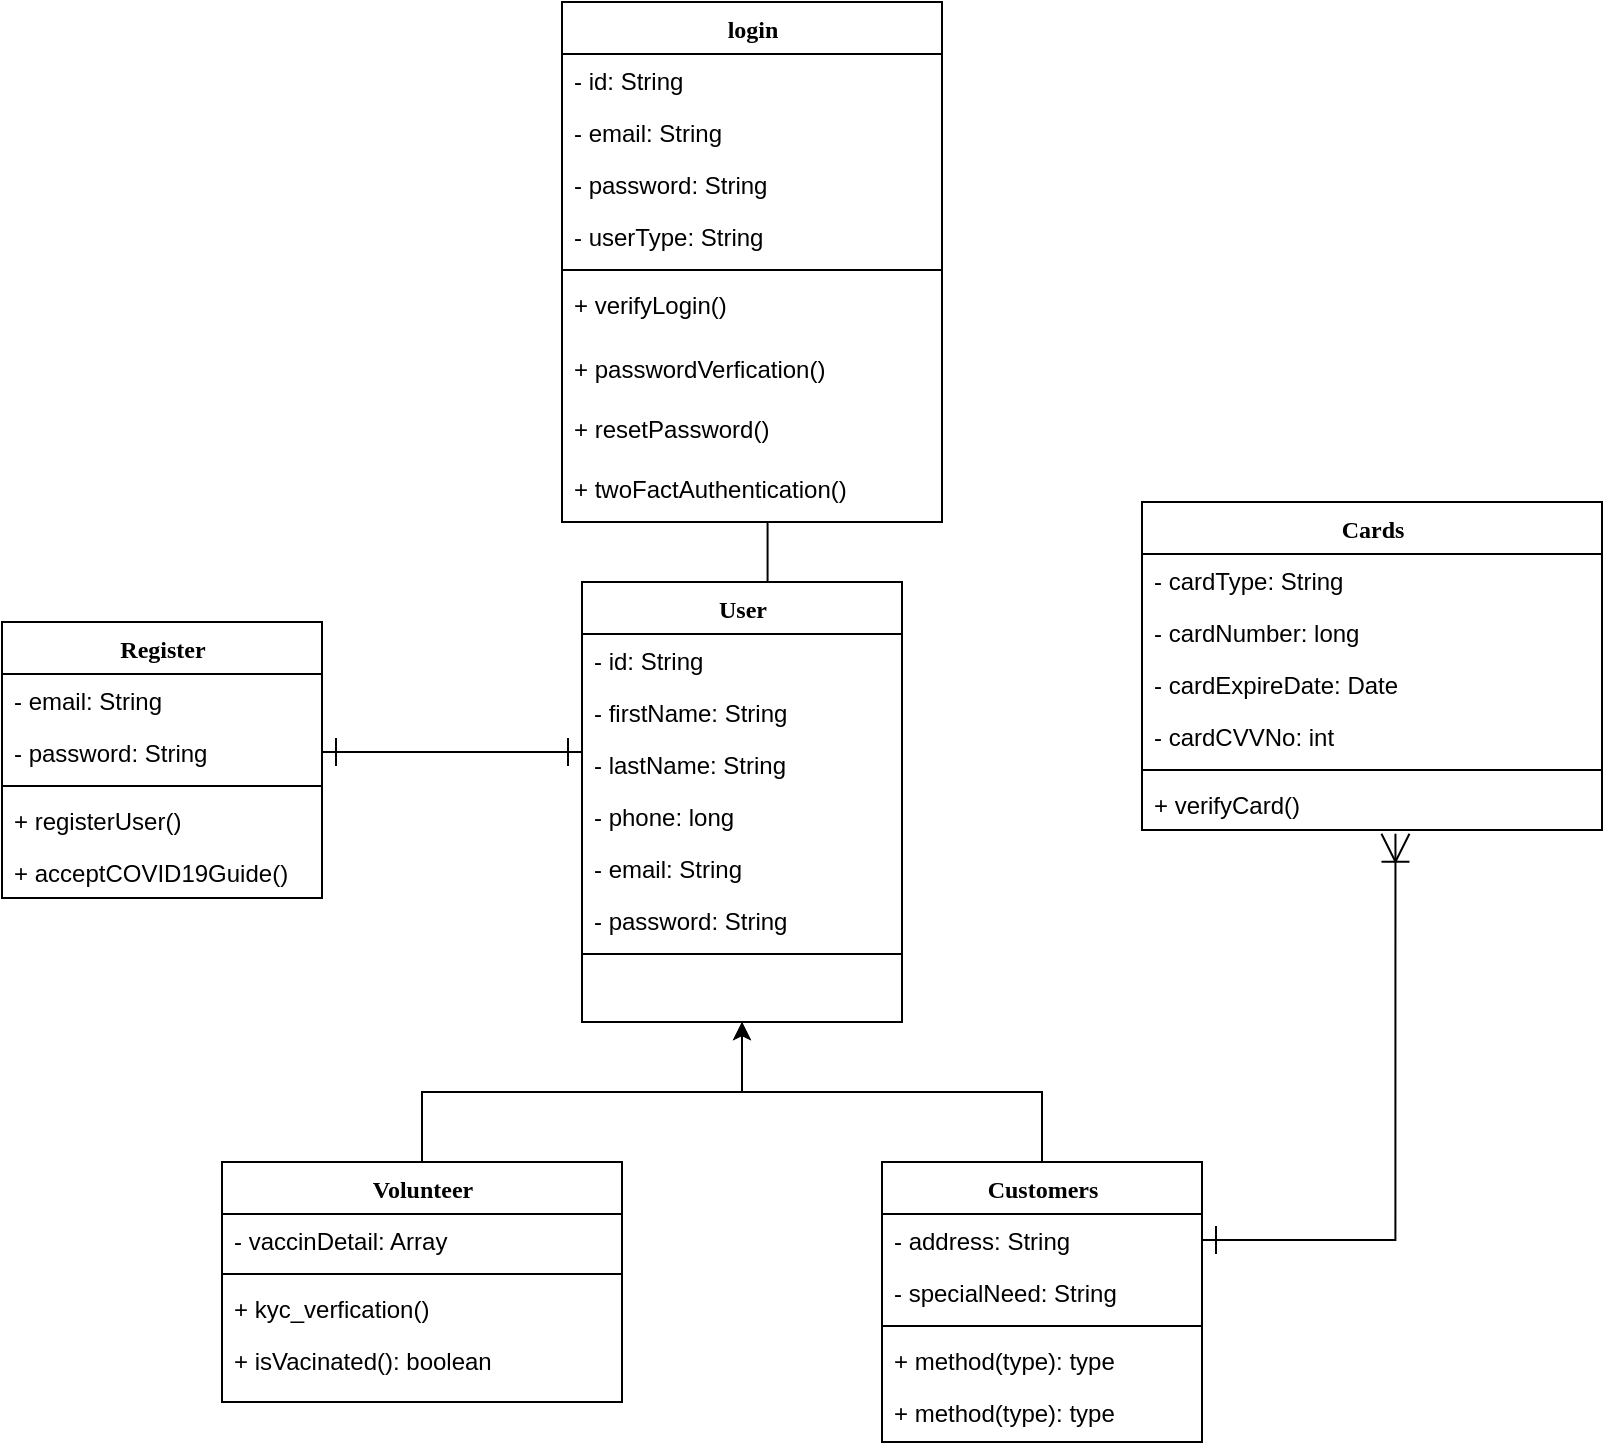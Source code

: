 <mxfile version="24.9.1">
  <diagram name="Page-1" id="9f46799a-70d6-7492-0946-bef42562c5a5">
    <mxGraphModel dx="1080" dy="758" grid="1" gridSize="10" guides="1" tooltips="1" connect="1" arrows="1" fold="1" page="1" pageScale="1" pageWidth="1100" pageHeight="850" background="none" math="0" shadow="0">
      <root>
        <mxCell id="0" />
        <mxCell id="1" parent="0" />
        <mxCell id="gGxyU_GCamSE00vOymww-32" style="edgeStyle=orthogonalEdgeStyle;rounded=0;orthogonalLoop=1;jettySize=auto;html=1;entryX=0.541;entryY=1.017;entryDx=0;entryDy=0;entryPerimeter=0;endArrow=none;endFill=0;" edge="1" parent="1" source="78961159f06e98e8-17" target="gGxyU_GCamSE00vOymww-31">
          <mxGeometry relative="1" as="geometry">
            <Array as="points">
              <mxPoint x="599" y="350" />
              <mxPoint x="599" y="350" />
            </Array>
          </mxGeometry>
        </mxCell>
        <mxCell id="78961159f06e98e8-17" value="User" style="swimlane;html=1;fontStyle=1;align=center;verticalAlign=top;childLayout=stackLayout;horizontal=1;startSize=26;horizontalStack=0;resizeParent=1;resizeLast=0;collapsible=1;marginBottom=0;swimlaneFillColor=#ffffff;rounded=0;shadow=0;comic=0;labelBackgroundColor=none;strokeWidth=1;fillColor=none;fontFamily=Verdana;fontSize=12" parent="1" vertex="1">
          <mxGeometry x="520" y="300" width="160" height="220" as="geometry" />
        </mxCell>
        <mxCell id="78961159f06e98e8-21" value="- id: String" style="text;html=1;strokeColor=none;fillColor=none;align=left;verticalAlign=top;spacingLeft=4;spacingRight=4;whiteSpace=wrap;overflow=hidden;rotatable=0;points=[[0,0.5],[1,0.5]];portConstraint=eastwest;" parent="78961159f06e98e8-17" vertex="1">
          <mxGeometry y="26" width="160" height="26" as="geometry" />
        </mxCell>
        <mxCell id="78961159f06e98e8-23" value="- firstName: String" style="text;html=1;strokeColor=none;fillColor=none;align=left;verticalAlign=top;spacingLeft=4;spacingRight=4;whiteSpace=wrap;overflow=hidden;rotatable=0;points=[[0,0.5],[1,0.5]];portConstraint=eastwest;" parent="78961159f06e98e8-17" vertex="1">
          <mxGeometry y="52" width="160" height="26" as="geometry" />
        </mxCell>
        <mxCell id="gGxyU_GCamSE00vOymww-48" value="- lastName: String" style="text;html=1;strokeColor=none;fillColor=none;align=left;verticalAlign=top;spacingLeft=4;spacingRight=4;whiteSpace=wrap;overflow=hidden;rotatable=0;points=[[0,0.5],[1,0.5]];portConstraint=eastwest;" vertex="1" parent="78961159f06e98e8-17">
          <mxGeometry y="78" width="160" height="26" as="geometry" />
        </mxCell>
        <mxCell id="78961159f06e98e8-25" value="- phone: long" style="text;html=1;strokeColor=none;fillColor=none;align=left;verticalAlign=top;spacingLeft=4;spacingRight=4;whiteSpace=wrap;overflow=hidden;rotatable=0;points=[[0,0.5],[1,0.5]];portConstraint=eastwest;" parent="78961159f06e98e8-17" vertex="1">
          <mxGeometry y="104" width="160" height="26" as="geometry" />
        </mxCell>
        <mxCell id="gGxyU_GCamSE00vOymww-49" value="- email: String" style="text;html=1;strokeColor=none;fillColor=none;align=left;verticalAlign=top;spacingLeft=4;spacingRight=4;whiteSpace=wrap;overflow=hidden;rotatable=0;points=[[0,0.5],[1,0.5]];portConstraint=eastwest;" vertex="1" parent="78961159f06e98e8-17">
          <mxGeometry y="130" width="160" height="26" as="geometry" />
        </mxCell>
        <mxCell id="gGxyU_GCamSE00vOymww-51" value="- password: String" style="text;html=1;strokeColor=none;fillColor=none;align=left;verticalAlign=top;spacingLeft=4;spacingRight=4;whiteSpace=wrap;overflow=hidden;rotatable=0;points=[[0,0.5],[1,0.5]];portConstraint=eastwest;" vertex="1" parent="78961159f06e98e8-17">
          <mxGeometry y="156" width="160" height="26" as="geometry" />
        </mxCell>
        <mxCell id="78961159f06e98e8-19" value="" style="line;html=1;strokeWidth=1;fillColor=none;align=left;verticalAlign=middle;spacingTop=-1;spacingLeft=3;spacingRight=3;rotatable=0;labelPosition=right;points=[];portConstraint=eastwest;" parent="78961159f06e98e8-17" vertex="1">
          <mxGeometry y="182" width="160" height="8" as="geometry" />
        </mxCell>
        <mxCell id="gGxyU_GCamSE00vOymww-30" style="edgeStyle=orthogonalEdgeStyle;rounded=0;orthogonalLoop=1;jettySize=auto;html=1;entryX=0.5;entryY=1;entryDx=0;entryDy=0;" edge="1" parent="1" source="gGxyU_GCamSE00vOymww-1" target="78961159f06e98e8-17">
          <mxGeometry relative="1" as="geometry" />
        </mxCell>
        <mxCell id="gGxyU_GCamSE00vOymww-1" value="Customers" style="swimlane;html=1;fontStyle=1;align=center;verticalAlign=top;childLayout=stackLayout;horizontal=1;startSize=26;horizontalStack=0;resizeParent=1;resizeLast=0;collapsible=1;marginBottom=0;swimlaneFillColor=#ffffff;rounded=0;shadow=0;comic=0;labelBackgroundColor=none;strokeWidth=1;fillColor=none;fontFamily=Verdana;fontSize=12" vertex="1" parent="1">
          <mxGeometry x="670" y="590" width="160" height="140" as="geometry" />
        </mxCell>
        <mxCell id="gGxyU_GCamSE00vOymww-2" value="- address: String" style="text;html=1;strokeColor=none;fillColor=none;align=left;verticalAlign=top;spacingLeft=4;spacingRight=4;whiteSpace=wrap;overflow=hidden;rotatable=0;points=[[0,0.5],[1,0.5]];portConstraint=eastwest;" vertex="1" parent="gGxyU_GCamSE00vOymww-1">
          <mxGeometry y="26" width="160" height="26" as="geometry" />
        </mxCell>
        <mxCell id="gGxyU_GCamSE00vOymww-3" value="- specialNeed: String" style="text;html=1;strokeColor=none;fillColor=none;align=left;verticalAlign=top;spacingLeft=4;spacingRight=4;whiteSpace=wrap;overflow=hidden;rotatable=0;points=[[0,0.5],[1,0.5]];portConstraint=eastwest;" vertex="1" parent="gGxyU_GCamSE00vOymww-1">
          <mxGeometry y="52" width="160" height="26" as="geometry" />
        </mxCell>
        <mxCell id="gGxyU_GCamSE00vOymww-7" value="" style="line;html=1;strokeWidth=1;fillColor=none;align=left;verticalAlign=middle;spacingTop=-1;spacingLeft=3;spacingRight=3;rotatable=0;labelPosition=right;points=[];portConstraint=eastwest;" vertex="1" parent="gGxyU_GCamSE00vOymww-1">
          <mxGeometry y="78" width="160" height="8" as="geometry" />
        </mxCell>
        <mxCell id="gGxyU_GCamSE00vOymww-8" value="+ method(type): type" style="text;html=1;strokeColor=none;fillColor=none;align=left;verticalAlign=top;spacingLeft=4;spacingRight=4;whiteSpace=wrap;overflow=hidden;rotatable=0;points=[[0,0.5],[1,0.5]];portConstraint=eastwest;" vertex="1" parent="gGxyU_GCamSE00vOymww-1">
          <mxGeometry y="86" width="160" height="26" as="geometry" />
        </mxCell>
        <mxCell id="gGxyU_GCamSE00vOymww-9" value="+ method(type): type" style="text;html=1;strokeColor=none;fillColor=none;align=left;verticalAlign=top;spacingLeft=4;spacingRight=4;whiteSpace=wrap;overflow=hidden;rotatable=0;points=[[0,0.5],[1,0.5]];portConstraint=eastwest;" vertex="1" parent="gGxyU_GCamSE00vOymww-1">
          <mxGeometry y="112" width="160" height="26" as="geometry" />
        </mxCell>
        <mxCell id="gGxyU_GCamSE00vOymww-10" value="login" style="swimlane;html=1;fontStyle=1;align=center;verticalAlign=top;childLayout=stackLayout;horizontal=1;startSize=26;horizontalStack=0;resizeParent=1;resizeLast=0;collapsible=1;marginBottom=0;swimlaneFillColor=#ffffff;rounded=0;shadow=0;comic=0;labelBackgroundColor=none;strokeWidth=1;fillColor=none;fontFamily=Verdana;fontSize=12" vertex="1" parent="1">
          <mxGeometry x="510" y="10" width="190" height="260" as="geometry" />
        </mxCell>
        <mxCell id="gGxyU_GCamSE00vOymww-11" value="- id: String" style="text;html=1;strokeColor=none;fillColor=none;align=left;verticalAlign=top;spacingLeft=4;spacingRight=4;whiteSpace=wrap;overflow=hidden;rotatable=0;points=[[0,0.5],[1,0.5]];portConstraint=eastwest;" vertex="1" parent="gGxyU_GCamSE00vOymww-10">
          <mxGeometry y="26" width="190" height="26" as="geometry" />
        </mxCell>
        <mxCell id="gGxyU_GCamSE00vOymww-12" value="- email: String" style="text;html=1;strokeColor=none;fillColor=none;align=left;verticalAlign=top;spacingLeft=4;spacingRight=4;whiteSpace=wrap;overflow=hidden;rotatable=0;points=[[0,0.5],[1,0.5]];portConstraint=eastwest;" vertex="1" parent="gGxyU_GCamSE00vOymww-10">
          <mxGeometry y="52" width="190" height="26" as="geometry" />
        </mxCell>
        <mxCell id="gGxyU_GCamSE00vOymww-13" value="- password: String" style="text;html=1;strokeColor=none;fillColor=none;align=left;verticalAlign=top;spacingLeft=4;spacingRight=4;whiteSpace=wrap;overflow=hidden;rotatable=0;points=[[0,0.5],[1,0.5]];portConstraint=eastwest;" vertex="1" parent="gGxyU_GCamSE00vOymww-10">
          <mxGeometry y="78" width="190" height="26" as="geometry" />
        </mxCell>
        <mxCell id="gGxyU_GCamSE00vOymww-15" value="- userType: String" style="text;html=1;strokeColor=none;fillColor=none;align=left;verticalAlign=top;spacingLeft=4;spacingRight=4;whiteSpace=wrap;overflow=hidden;rotatable=0;points=[[0,0.5],[1,0.5]];portConstraint=eastwest;" vertex="1" parent="gGxyU_GCamSE00vOymww-10">
          <mxGeometry y="104" width="190" height="26" as="geometry" />
        </mxCell>
        <mxCell id="gGxyU_GCamSE00vOymww-16" value="" style="line;html=1;strokeWidth=1;fillColor=none;align=left;verticalAlign=middle;spacingTop=-1;spacingLeft=3;spacingRight=3;rotatable=0;labelPosition=right;points=[];portConstraint=eastwest;" vertex="1" parent="gGxyU_GCamSE00vOymww-10">
          <mxGeometry y="130" width="190" height="8" as="geometry" />
        </mxCell>
        <mxCell id="gGxyU_GCamSE00vOymww-17" value="+ verifyLogin()" style="text;html=1;strokeColor=none;fillColor=none;align=left;verticalAlign=top;spacingLeft=4;spacingRight=4;whiteSpace=wrap;overflow=hidden;rotatable=0;points=[[0,0.5],[1,0.5]];portConstraint=eastwest;" vertex="1" parent="gGxyU_GCamSE00vOymww-10">
          <mxGeometry y="138" width="190" height="32" as="geometry" />
        </mxCell>
        <mxCell id="gGxyU_GCamSE00vOymww-18" value="+ passwordVerfication()" style="text;html=1;strokeColor=none;fillColor=none;align=left;verticalAlign=top;spacingLeft=4;spacingRight=4;whiteSpace=wrap;overflow=hidden;rotatable=0;points=[[0,0.5],[1,0.5]];portConstraint=eastwest;" vertex="1" parent="gGxyU_GCamSE00vOymww-10">
          <mxGeometry y="170" width="190" height="30" as="geometry" />
        </mxCell>
        <mxCell id="gGxyU_GCamSE00vOymww-28" value="+ resetPassword()" style="text;html=1;strokeColor=none;fillColor=none;align=left;verticalAlign=top;spacingLeft=4;spacingRight=4;whiteSpace=wrap;overflow=hidden;rotatable=0;points=[[0,0.5],[1,0.5]];portConstraint=eastwest;" vertex="1" parent="gGxyU_GCamSE00vOymww-10">
          <mxGeometry y="200" width="190" height="30" as="geometry" />
        </mxCell>
        <mxCell id="gGxyU_GCamSE00vOymww-31" value="+ twoFactAuthentication()" style="text;html=1;strokeColor=none;fillColor=none;align=left;verticalAlign=top;spacingLeft=4;spacingRight=4;whiteSpace=wrap;overflow=hidden;rotatable=0;points=[[0,0.5],[1,0.5]];portConstraint=eastwest;" vertex="1" parent="gGxyU_GCamSE00vOymww-10">
          <mxGeometry y="230" width="190" height="30" as="geometry" />
        </mxCell>
        <mxCell id="gGxyU_GCamSE00vOymww-29" style="edgeStyle=orthogonalEdgeStyle;rounded=0;orthogonalLoop=1;jettySize=auto;html=1;entryX=0.5;entryY=1;entryDx=0;entryDy=0;" edge="1" parent="1" source="gGxyU_GCamSE00vOymww-19" target="78961159f06e98e8-17">
          <mxGeometry relative="1" as="geometry" />
        </mxCell>
        <mxCell id="gGxyU_GCamSE00vOymww-19" value="Volunteer" style="swimlane;html=1;fontStyle=1;align=center;verticalAlign=top;childLayout=stackLayout;horizontal=1;startSize=26;horizontalStack=0;resizeParent=1;resizeLast=0;collapsible=1;marginBottom=0;swimlaneFillColor=#ffffff;rounded=0;shadow=0;comic=0;labelBackgroundColor=none;strokeWidth=1;fillColor=none;fontFamily=Verdana;fontSize=12" vertex="1" parent="1">
          <mxGeometry x="340" y="590" width="200" height="120" as="geometry" />
        </mxCell>
        <mxCell id="gGxyU_GCamSE00vOymww-20" value="- vaccinDetail: Array" style="text;html=1;strokeColor=none;fillColor=none;align=left;verticalAlign=top;spacingLeft=4;spacingRight=4;whiteSpace=wrap;overflow=hidden;rotatable=0;points=[[0,0.5],[1,0.5]];portConstraint=eastwest;" vertex="1" parent="gGxyU_GCamSE00vOymww-19">
          <mxGeometry y="26" width="200" height="26" as="geometry" />
        </mxCell>
        <mxCell id="gGxyU_GCamSE00vOymww-25" value="" style="line;html=1;strokeWidth=1;fillColor=none;align=left;verticalAlign=middle;spacingTop=-1;spacingLeft=3;spacingRight=3;rotatable=0;labelPosition=right;points=[];portConstraint=eastwest;" vertex="1" parent="gGxyU_GCamSE00vOymww-19">
          <mxGeometry y="52" width="200" height="8" as="geometry" />
        </mxCell>
        <mxCell id="gGxyU_GCamSE00vOymww-26" value="+ kyc_verfication()" style="text;html=1;strokeColor=none;fillColor=none;align=left;verticalAlign=top;spacingLeft=4;spacingRight=4;whiteSpace=wrap;overflow=hidden;rotatable=0;points=[[0,0.5],[1,0.5]];portConstraint=eastwest;" vertex="1" parent="gGxyU_GCamSE00vOymww-19">
          <mxGeometry y="60" width="200" height="26" as="geometry" />
        </mxCell>
        <mxCell id="gGxyU_GCamSE00vOymww-27" value="+ isVacinated(): boolean" style="text;html=1;strokeColor=none;fillColor=none;align=left;verticalAlign=top;spacingLeft=4;spacingRight=4;whiteSpace=wrap;overflow=hidden;rotatable=0;points=[[0,0.5],[1,0.5]];portConstraint=eastwest;" vertex="1" parent="gGxyU_GCamSE00vOymww-19">
          <mxGeometry y="86" width="200" height="26" as="geometry" />
        </mxCell>
        <mxCell id="gGxyU_GCamSE00vOymww-33" value="Cards" style="swimlane;html=1;fontStyle=1;align=center;verticalAlign=top;childLayout=stackLayout;horizontal=1;startSize=26;horizontalStack=0;resizeParent=1;resizeLast=0;collapsible=1;marginBottom=0;swimlaneFillColor=#ffffff;rounded=0;shadow=0;comic=0;labelBackgroundColor=none;strokeWidth=1;fillColor=none;fontFamily=Verdana;fontSize=12" vertex="1" parent="1">
          <mxGeometry x="800" y="260" width="230" height="164" as="geometry" />
        </mxCell>
        <mxCell id="gGxyU_GCamSE00vOymww-41" value="- cardType: String" style="text;html=1;strokeColor=none;fillColor=none;align=left;verticalAlign=top;spacingLeft=4;spacingRight=4;whiteSpace=wrap;overflow=hidden;rotatable=0;points=[[0,0.5],[1,0.5]];portConstraint=eastwest;" vertex="1" parent="gGxyU_GCamSE00vOymww-33">
          <mxGeometry y="26" width="230" height="26" as="geometry" />
        </mxCell>
        <mxCell id="gGxyU_GCamSE00vOymww-34" value="- cardNumber: long" style="text;html=1;strokeColor=none;fillColor=none;align=left;verticalAlign=top;spacingLeft=4;spacingRight=4;whiteSpace=wrap;overflow=hidden;rotatable=0;points=[[0,0.5],[1,0.5]];portConstraint=eastwest;" vertex="1" parent="gGxyU_GCamSE00vOymww-33">
          <mxGeometry y="52" width="230" height="26" as="geometry" />
        </mxCell>
        <mxCell id="gGxyU_GCamSE00vOymww-35" value="- cardExpireDate: Date" style="text;html=1;strokeColor=none;fillColor=none;align=left;verticalAlign=top;spacingLeft=4;spacingRight=4;whiteSpace=wrap;overflow=hidden;rotatable=0;points=[[0,0.5],[1,0.5]];portConstraint=eastwest;" vertex="1" parent="gGxyU_GCamSE00vOymww-33">
          <mxGeometry y="78" width="230" height="26" as="geometry" />
        </mxCell>
        <mxCell id="gGxyU_GCamSE00vOymww-36" value="- cardCVVNo: int" style="text;html=1;strokeColor=none;fillColor=none;align=left;verticalAlign=top;spacingLeft=4;spacingRight=4;whiteSpace=wrap;overflow=hidden;rotatable=0;points=[[0,0.5],[1,0.5]];portConstraint=eastwest;" vertex="1" parent="gGxyU_GCamSE00vOymww-33">
          <mxGeometry y="104" width="230" height="26" as="geometry" />
        </mxCell>
        <mxCell id="gGxyU_GCamSE00vOymww-38" value="" style="line;html=1;strokeWidth=1;fillColor=none;align=left;verticalAlign=middle;spacingTop=-1;spacingLeft=3;spacingRight=3;rotatable=0;labelPosition=right;points=[];portConstraint=eastwest;" vertex="1" parent="gGxyU_GCamSE00vOymww-33">
          <mxGeometry y="130" width="230" height="8" as="geometry" />
        </mxCell>
        <mxCell id="gGxyU_GCamSE00vOymww-39" value="+ verifyCard()" style="text;html=1;strokeColor=none;fillColor=none;align=left;verticalAlign=top;spacingLeft=4;spacingRight=4;whiteSpace=wrap;overflow=hidden;rotatable=0;points=[[0,0.5],[1,0.5]];portConstraint=eastwest;" vertex="1" parent="gGxyU_GCamSE00vOymww-33">
          <mxGeometry y="138" width="230" height="26" as="geometry" />
        </mxCell>
        <mxCell id="gGxyU_GCamSE00vOymww-52" value="Register" style="swimlane;html=1;fontStyle=1;align=center;verticalAlign=top;childLayout=stackLayout;horizontal=1;startSize=26;horizontalStack=0;resizeParent=1;resizeLast=0;collapsible=1;marginBottom=0;swimlaneFillColor=#ffffff;rounded=0;shadow=0;comic=0;labelBackgroundColor=none;strokeWidth=1;fillColor=none;fontFamily=Verdana;fontSize=12" vertex="1" parent="1">
          <mxGeometry x="230" y="320" width="160" height="138" as="geometry" />
        </mxCell>
        <mxCell id="gGxyU_GCamSE00vOymww-57" value="- email: String" style="text;html=1;strokeColor=none;fillColor=none;align=left;verticalAlign=top;spacingLeft=4;spacingRight=4;whiteSpace=wrap;overflow=hidden;rotatable=0;points=[[0,0.5],[1,0.5]];portConstraint=eastwest;" vertex="1" parent="gGxyU_GCamSE00vOymww-52">
          <mxGeometry y="26" width="160" height="26" as="geometry" />
        </mxCell>
        <mxCell id="gGxyU_GCamSE00vOymww-58" value="- password: String" style="text;html=1;strokeColor=none;fillColor=none;align=left;verticalAlign=top;spacingLeft=4;spacingRight=4;whiteSpace=wrap;overflow=hidden;rotatable=0;points=[[0,0.5],[1,0.5]];portConstraint=eastwest;" vertex="1" parent="gGxyU_GCamSE00vOymww-52">
          <mxGeometry y="52" width="160" height="26" as="geometry" />
        </mxCell>
        <mxCell id="gGxyU_GCamSE00vOymww-59" value="" style="line;html=1;strokeWidth=1;fillColor=none;align=left;verticalAlign=middle;spacingTop=-1;spacingLeft=3;spacingRight=3;rotatable=0;labelPosition=right;points=[];portConstraint=eastwest;" vertex="1" parent="gGxyU_GCamSE00vOymww-52">
          <mxGeometry y="78" width="160" height="8" as="geometry" />
        </mxCell>
        <mxCell id="gGxyU_GCamSE00vOymww-60" value="+ registerUser()" style="text;html=1;strokeColor=none;fillColor=none;align=left;verticalAlign=top;spacingLeft=4;spacingRight=4;whiteSpace=wrap;overflow=hidden;rotatable=0;points=[[0,0.5],[1,0.5]];portConstraint=eastwest;" vertex="1" parent="gGxyU_GCamSE00vOymww-52">
          <mxGeometry y="86" width="160" height="26" as="geometry" />
        </mxCell>
        <mxCell id="gGxyU_GCamSE00vOymww-62" value="+ acceptCOVID19Guide()" style="text;html=1;strokeColor=none;fillColor=none;align=left;verticalAlign=top;spacingLeft=4;spacingRight=4;whiteSpace=wrap;overflow=hidden;rotatable=0;points=[[0,0.5],[1,0.5]];portConstraint=eastwest;" vertex="1" parent="gGxyU_GCamSE00vOymww-52">
          <mxGeometry y="112" width="160" height="26" as="geometry" />
        </mxCell>
        <mxCell id="gGxyU_GCamSE00vOymww-61" style="edgeStyle=orthogonalEdgeStyle;rounded=0;orthogonalLoop=1;jettySize=auto;html=1;endArrow=ERone;endFill=0;startArrow=ERone;startFill=0;endSize=12;startSize=12;" edge="1" parent="1" source="gGxyU_GCamSE00vOymww-58">
          <mxGeometry relative="1" as="geometry">
            <mxPoint x="520" y="385" as="targetPoint" />
          </mxGeometry>
        </mxCell>
        <mxCell id="gGxyU_GCamSE00vOymww-63" style="edgeStyle=orthogonalEdgeStyle;rounded=0;orthogonalLoop=1;jettySize=auto;html=1;entryX=0.551;entryY=1.071;entryDx=0;entryDy=0;entryPerimeter=0;endArrow=ERoneToMany;endFill=0;startSize=12;endSize=12;startArrow=ERone;startFill=0;" edge="1" parent="1" source="gGxyU_GCamSE00vOymww-2" target="gGxyU_GCamSE00vOymww-39">
          <mxGeometry relative="1" as="geometry">
            <Array as="points">
              <mxPoint x="927" y="629" />
            </Array>
          </mxGeometry>
        </mxCell>
      </root>
    </mxGraphModel>
  </diagram>
</mxfile>
